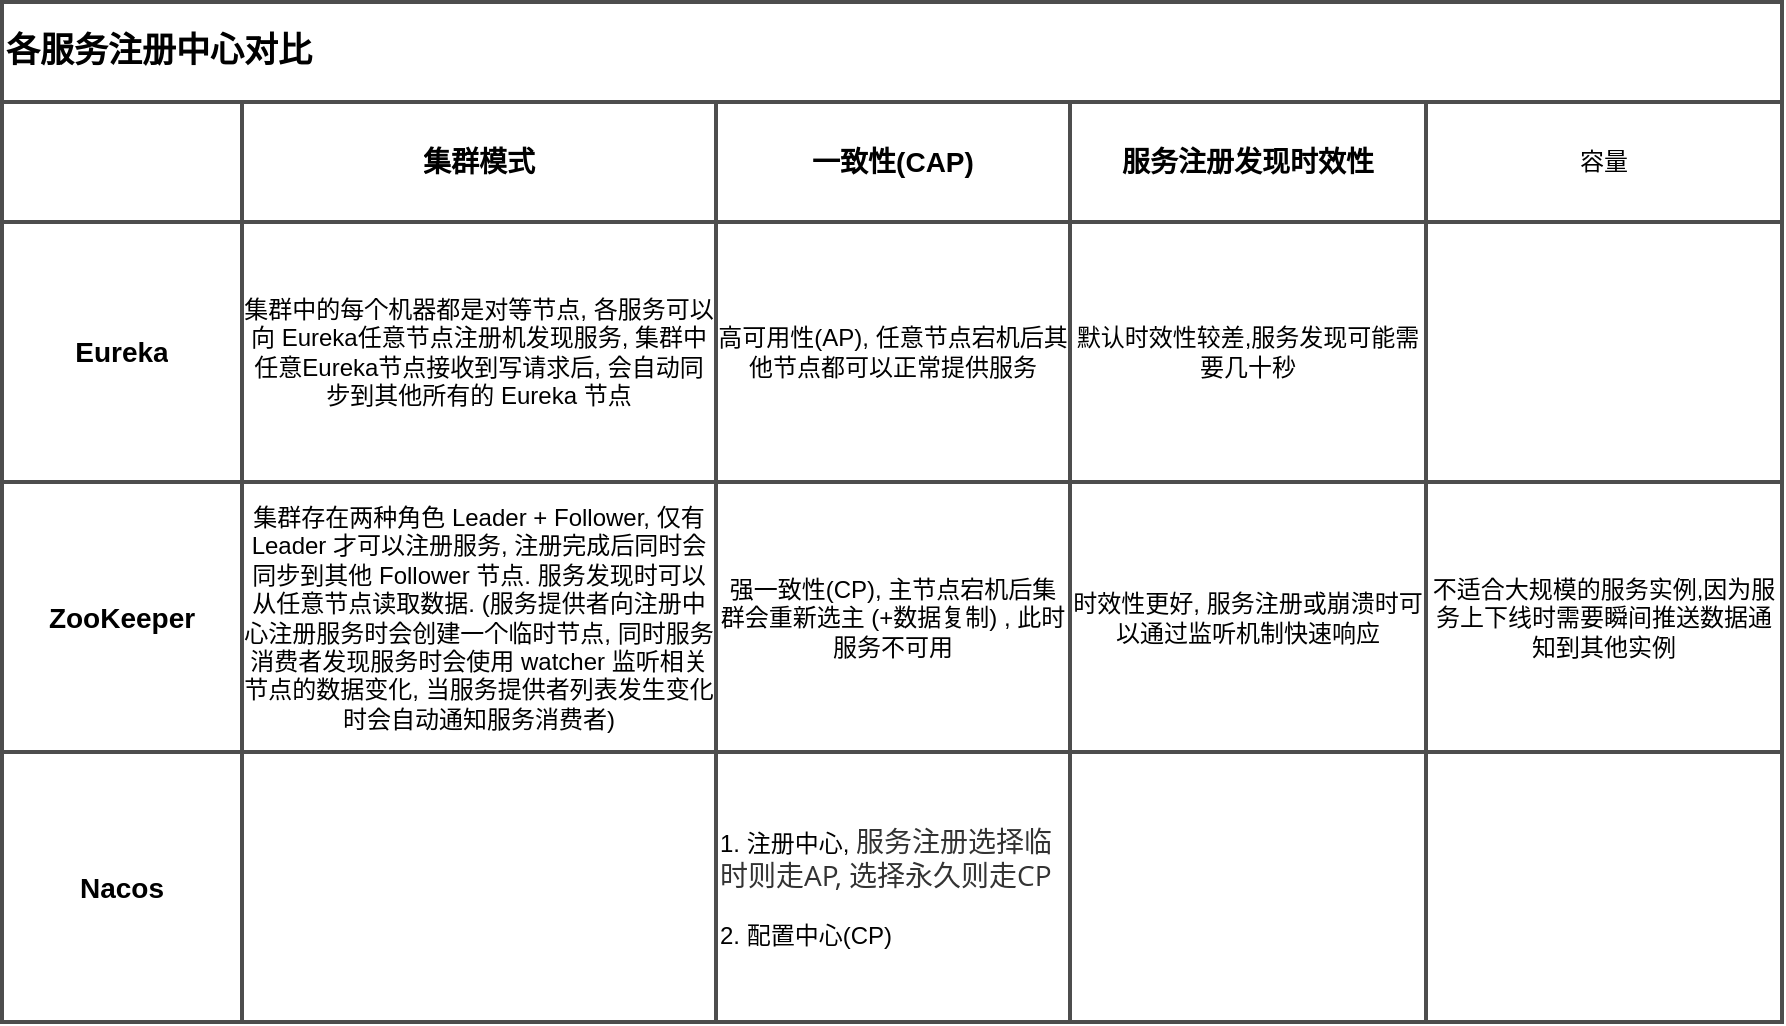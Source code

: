 <mxfile version="14.1.8" type="device" pages="2"><diagram id="kRw7cM3X4UHfkaxSUSuG" name="注册中心对比"><mxGraphModel dx="473" dy="345" grid="1" gridSize="10" guides="1" tooltips="1" connect="1" arrows="1" fold="1" page="1" pageScale="1" pageWidth="850" pageHeight="1100" math="0" shadow="0"><root><mxCell id="0"/><mxCell id="1" parent="0"/><mxCell id="LdmUbJwT6B3DBPml8lAT-1" value="各服务注册中心对比" style="shape=table;html=1;whiteSpace=wrap;startSize=50;container=1;collapsible=0;childLayout=tableLayout;fontStyle=1;align=left;fontSize=17;strokeWidth=2;strokeColor=#4D4D4D;" vertex="1" parent="1"><mxGeometry x="80" y="110" width="890" height="510" as="geometry"/></mxCell><mxCell id="LdmUbJwT6B3DBPml8lAT-2" value="" style="shape=partialRectangle;html=1;whiteSpace=wrap;collapsible=0;dropTarget=0;pointerEvents=0;fillColor=none;top=0;left=0;bottom=0;right=0;points=[[0,0.5],[1,0.5]];portConstraint=eastwest;" vertex="1" parent="LdmUbJwT6B3DBPml8lAT-1"><mxGeometry y="50" width="890" height="60" as="geometry"/></mxCell><mxCell id="LdmUbJwT6B3DBPml8lAT-3" value="" style="shape=partialRectangle;html=1;whiteSpace=wrap;connectable=0;fillColor=none;top=0;left=0;bottom=0;right=0;overflow=hidden;" vertex="1" parent="LdmUbJwT6B3DBPml8lAT-2"><mxGeometry width="120" height="60" as="geometry"/></mxCell><mxCell id="LdmUbJwT6B3DBPml8lAT-4" value="集群模式" style="shape=partialRectangle;html=1;whiteSpace=wrap;connectable=0;fillColor=none;top=0;left=0;bottom=0;right=0;overflow=hidden;fontStyle=1;fontSize=14;" vertex="1" parent="LdmUbJwT6B3DBPml8lAT-2"><mxGeometry x="120" width="237" height="60" as="geometry"/></mxCell><mxCell id="LdmUbJwT6B3DBPml8lAT-5" value="一致性(CAP)" style="shape=partialRectangle;html=1;whiteSpace=wrap;connectable=0;fillColor=none;top=0;left=0;bottom=0;right=0;overflow=hidden;fontStyle=1;fontSize=14;" vertex="1" parent="LdmUbJwT6B3DBPml8lAT-2"><mxGeometry x="357" width="177" height="60" as="geometry"/></mxCell><mxCell id="LdmUbJwT6B3DBPml8lAT-17" value="服务注册发现时效性" style="shape=partialRectangle;html=1;whiteSpace=wrap;connectable=0;fillColor=none;top=0;left=0;bottom=0;right=0;overflow=hidden;fontStyle=1;fontSize=14;" vertex="1" parent="LdmUbJwT6B3DBPml8lAT-2"><mxGeometry x="534" width="178" height="60" as="geometry"/></mxCell><mxCell id="LdmUbJwT6B3DBPml8lAT-14" value="容量" style="shape=partialRectangle;html=1;whiteSpace=wrap;connectable=0;fillColor=none;top=0;left=0;bottom=0;right=0;overflow=hidden;" vertex="1" parent="LdmUbJwT6B3DBPml8lAT-2"><mxGeometry x="712" width="178" height="60" as="geometry"/></mxCell><mxCell id="LdmUbJwT6B3DBPml8lAT-6" value="" style="shape=partialRectangle;html=1;whiteSpace=wrap;collapsible=0;dropTarget=0;pointerEvents=0;fillColor=none;top=0;left=0;bottom=0;right=0;points=[[0,0.5],[1,0.5]];portConstraint=eastwest;" vertex="1" parent="LdmUbJwT6B3DBPml8lAT-1"><mxGeometry y="110" width="890" height="130" as="geometry"/></mxCell><mxCell id="LdmUbJwT6B3DBPml8lAT-7" value="Eureka" style="shape=partialRectangle;html=1;whiteSpace=wrap;connectable=0;fillColor=none;top=0;left=0;bottom=0;right=0;overflow=hidden;fontStyle=1;fontSize=14;" vertex="1" parent="LdmUbJwT6B3DBPml8lAT-6"><mxGeometry width="120" height="130" as="geometry"/></mxCell><mxCell id="LdmUbJwT6B3DBPml8lAT-8" value="集群中的每个机器都是对等节点, 各服务可以向 Eureka任意节点注册机发现服务, 集群中任意Eureka节点接收到写请求后, 会自动同步到其他所有的 Eureka 节点" style="shape=partialRectangle;html=1;whiteSpace=wrap;connectable=0;fillColor=none;top=0;left=0;bottom=0;right=0;overflow=hidden;" vertex="1" parent="LdmUbJwT6B3DBPml8lAT-6"><mxGeometry x="120" width="237" height="130" as="geometry"/></mxCell><mxCell id="LdmUbJwT6B3DBPml8lAT-9" value="高可用性(AP), 任意节点宕机后其他节点都可以正常提供服务" style="shape=partialRectangle;html=1;whiteSpace=wrap;connectable=0;fillColor=none;top=0;left=0;bottom=0;right=0;overflow=hidden;" vertex="1" parent="LdmUbJwT6B3DBPml8lAT-6"><mxGeometry x="357" width="177" height="130" as="geometry"/></mxCell><mxCell id="LdmUbJwT6B3DBPml8lAT-18" value="默认时效性较差,服务发现可能需要几十秒" style="shape=partialRectangle;html=1;whiteSpace=wrap;connectable=0;fillColor=none;top=0;left=0;bottom=0;right=0;overflow=hidden;" vertex="1" parent="LdmUbJwT6B3DBPml8lAT-6"><mxGeometry x="534" width="178" height="130" as="geometry"/></mxCell><mxCell id="LdmUbJwT6B3DBPml8lAT-15" style="shape=partialRectangle;html=1;whiteSpace=wrap;connectable=0;fillColor=none;top=0;left=0;bottom=0;right=0;overflow=hidden;" vertex="1" parent="LdmUbJwT6B3DBPml8lAT-6"><mxGeometry x="712" width="178" height="130" as="geometry"/></mxCell><mxCell id="LdmUbJwT6B3DBPml8lAT-10" value="" style="shape=partialRectangle;html=1;whiteSpace=wrap;collapsible=0;dropTarget=0;pointerEvents=0;fillColor=none;top=0;left=0;bottom=0;right=0;points=[[0,0.5],[1,0.5]];portConstraint=eastwest;" vertex="1" parent="LdmUbJwT6B3DBPml8lAT-1"><mxGeometry y="240" width="890" height="135" as="geometry"/></mxCell><mxCell id="LdmUbJwT6B3DBPml8lAT-11" value="ZooKeeper" style="shape=partialRectangle;html=1;whiteSpace=wrap;connectable=0;fillColor=none;top=0;left=0;bottom=0;right=0;overflow=hidden;fontSize=14;fontStyle=1" vertex="1" parent="LdmUbJwT6B3DBPml8lAT-10"><mxGeometry width="120" height="135" as="geometry"/></mxCell><mxCell id="LdmUbJwT6B3DBPml8lAT-12" value="集群存在两种角色 Leader + Follower, 仅有 Leader 才可以注册服务, 注册完成后同时会同步到其他 Follower 节点. 服务发现时可以从任意节点读取数据. (服务提供者向注册中心注册服务时会创建一个临时节点, 同时服务消费者发现服务时会使用 watcher 监听相关节点的数据变化, 当服务提供者列表发生变化时会自动通知服务消费者)" style="shape=partialRectangle;html=1;whiteSpace=wrap;connectable=0;fillColor=none;top=0;left=0;bottom=0;right=0;overflow=hidden;" vertex="1" parent="LdmUbJwT6B3DBPml8lAT-10"><mxGeometry x="120" width="237" height="135" as="geometry"/></mxCell><mxCell id="LdmUbJwT6B3DBPml8lAT-13" value="强一致性(CP), 主节点宕机后集群会重新选主 (+数据复制) , 此时服务不可用" style="shape=partialRectangle;html=1;whiteSpace=wrap;connectable=0;fillColor=none;top=0;left=0;bottom=0;right=0;overflow=hidden;" vertex="1" parent="LdmUbJwT6B3DBPml8lAT-10"><mxGeometry x="357" width="177" height="135" as="geometry"/></mxCell><mxCell id="LdmUbJwT6B3DBPml8lAT-19" value="时效性更好, 服务注册或崩溃时可以通过监听机制快速响应" style="shape=partialRectangle;html=1;whiteSpace=wrap;connectable=0;fillColor=none;top=0;left=0;bottom=0;right=0;overflow=hidden;" vertex="1" parent="LdmUbJwT6B3DBPml8lAT-10"><mxGeometry x="534" width="178" height="135" as="geometry"/></mxCell><mxCell id="LdmUbJwT6B3DBPml8lAT-16" value="不适合大规模的服务实例,因为服务上下线时需要瞬间推送数据通知到其他实例" style="shape=partialRectangle;html=1;whiteSpace=wrap;connectable=0;fillColor=none;top=0;left=0;bottom=0;right=0;overflow=hidden;" vertex="1" parent="LdmUbJwT6B3DBPml8lAT-10"><mxGeometry x="712" width="178" height="135" as="geometry"/></mxCell><mxCell id="LdmUbJwT6B3DBPml8lAT-20" style="shape=partialRectangle;html=1;whiteSpace=wrap;collapsible=0;dropTarget=0;pointerEvents=0;fillColor=none;top=0;left=0;bottom=0;right=0;points=[[0,0.5],[1,0.5]];portConstraint=eastwest;" vertex="1" parent="LdmUbJwT6B3DBPml8lAT-1"><mxGeometry y="375" width="890" height="135" as="geometry"/></mxCell><mxCell id="LdmUbJwT6B3DBPml8lAT-21" value="Nacos" style="shape=partialRectangle;html=1;whiteSpace=wrap;connectable=0;fillColor=none;top=0;left=0;bottom=0;right=0;overflow=hidden;fontSize=14;fontStyle=1" vertex="1" parent="LdmUbJwT6B3DBPml8lAT-20"><mxGeometry width="120" height="135" as="geometry"/></mxCell><mxCell id="LdmUbJwT6B3DBPml8lAT-22" style="shape=partialRectangle;html=1;whiteSpace=wrap;connectable=0;fillColor=none;top=0;left=0;bottom=0;right=0;overflow=hidden;" vertex="1" parent="LdmUbJwT6B3DBPml8lAT-20"><mxGeometry x="120" width="237" height="135" as="geometry"/></mxCell><mxCell id="LdmUbJwT6B3DBPml8lAT-23" value="1. 注册中心,&amp;nbsp;&lt;span style=&quot;color: rgb(51 , 51 , 51) ; font-family: &amp;#34;open sans&amp;#34; , sans-serif ; font-size: 14px ; background-color: rgb(255 , 255 , 255)&quot;&gt;服务注册选择临时则走AP, 选择永久则走CP&lt;/span&gt;&lt;br&gt;&lt;br&gt;2. 配置中心(CP)" style="shape=partialRectangle;html=1;whiteSpace=wrap;connectable=0;fillColor=none;top=0;left=0;bottom=0;right=0;overflow=hidden;align=left;" vertex="1" parent="LdmUbJwT6B3DBPml8lAT-20"><mxGeometry x="357" width="177" height="135" as="geometry"/></mxCell><mxCell id="LdmUbJwT6B3DBPml8lAT-24" style="shape=partialRectangle;html=1;whiteSpace=wrap;connectable=0;fillColor=none;top=0;left=0;bottom=0;right=0;overflow=hidden;" vertex="1" parent="LdmUbJwT6B3DBPml8lAT-20"><mxGeometry x="534" width="178" height="135" as="geometry"/></mxCell><mxCell id="LdmUbJwT6B3DBPml8lAT-25" style="shape=partialRectangle;html=1;whiteSpace=wrap;connectable=0;fillColor=none;top=0;left=0;bottom=0;right=0;overflow=hidden;" vertex="1" parent="LdmUbJwT6B3DBPml8lAT-20"><mxGeometry x="712" width="178" height="135" as="geometry"/></mxCell></root></mxGraphModel></diagram><diagram id="wE0yyuz3Qu7EaQKDD6G_" name="Eureka 内部机制"><mxGraphModel dx="994" dy="725" grid="1" gridSize="10" guides="1" tooltips="1" connect="1" arrows="1" fold="1" page="1" pageScale="1" pageWidth="850" pageHeight="1100" math="0" shadow="0"><root><mxCell id="8bjAOmehQ7RUQTo-V6dw-0"/><mxCell id="8bjAOmehQ7RUQTo-V6dw-1" parent="8bjAOmehQ7RUQTo-V6dw-0"/><mxCell id="8bjAOmehQ7RUQTo-V6dw-2" value="&lt;h1&gt;服务注册流程&lt;/h1&gt;&lt;p&gt;1. 服务提供者启动后向 Eureka 注册服务, 同时启动心跳服务每隔 30 秒向 Eureka 发送心跳以确保服务正常&lt;/p&gt;&lt;p&gt;2. Eureka 接收到服务提供者注册的服务后, 会在本地注册表记录服务信息,同时同步到 ReadWriteCache (&lt;font color=&quot;#ff3333&quot;&gt;默认 180 秒自动过期&lt;/font&gt;), 服务提供者在当前节点注册完成后会将该信息同步到其他各个 Eureka节点&lt;/p&gt;&lt;p&gt;3. Eureka 会启动定时任务将 ReadWriteCache 定时同步到 ReadOnlyCache, 以便服务消费者可以正常访问&lt;/p&gt;&lt;p&gt;&lt;span&gt;4. 服务消费者会每隔 30 秒从 ReadOnlyCache&amp;nbsp; 拉取一次服务注册表的信息, 若 ReadOnlyCache 没有则从 ReadWriteCache 中获取, 再没有则从服务注册表中获取.&lt;/span&gt;&lt;/p&gt;&lt;p&gt;&lt;span&gt;5. 服务消费者首次从 Eureka 拉取全量数据, 此后便增量拉取. 此后每次拉取时都会带上服务端全量数据的 hashcode, 若 Eureka 的 hashcode 与本地 hashcode 不一致则会开启全量拉取&lt;/span&gt;&lt;/p&gt;" style="text;html=1;strokeColor=none;fillColor=none;spacing=5;spacingTop=-20;whiteSpace=wrap;overflow=hidden;rounded=0;fontSize=14;align=left;" vertex="1" parent="8bjAOmehQ7RUQTo-V6dw-1"><mxGeometry x="40" y="30" width="430" height="350" as="geometry"/></mxCell><mxCell id="8bjAOmehQ7RUQTo-V6dw-4" value="Eureka" style="rounded=1;whiteSpace=wrap;html=1;strokeColor=#d6b656;strokeWidth=2;fontSize=21;align=center;verticalAlign=top;fillColor=#fff2cc;" vertex="1" parent="8bjAOmehQ7RUQTo-V6dw-1"><mxGeometry x="410" y="440" width="420" height="390" as="geometry"/></mxCell><mxCell id="8bjAOmehQ7RUQTo-V6dw-15" style="edgeStyle=orthogonalEdgeStyle;rounded=0;orthogonalLoop=1;jettySize=auto;html=1;exitX=0;exitY=0.5;exitDx=0;exitDy=0;entryX=0.5;entryY=0;entryDx=0;entryDy=0;fontSize=14;" edge="1" parent="8bjAOmehQ7RUQTo-V6dw-1" source="8bjAOmehQ7RUQTo-V6dw-5" target="8bjAOmehQ7RUQTo-V6dw-14"><mxGeometry relative="1" as="geometry"/></mxCell><mxCell id="8bjAOmehQ7RUQTo-V6dw-16" value="每隔 30 秒拉取一次" style="edgeLabel;html=1;align=center;verticalAlign=middle;resizable=0;points=[];fontSize=14;" vertex="1" connectable="0" parent="8bjAOmehQ7RUQTo-V6dw-15"><mxGeometry x="0.503" y="-2" relative="1" as="geometry"><mxPoint as="offset"/></mxGeometry></mxCell><mxCell id="8bjAOmehQ7RUQTo-V6dw-5" value="ReadOnlyCache" style="rounded=1;whiteSpace=wrap;html=1;strokeColor=#4D4D4D;strokeWidth=2;fontSize=14;align=center;" vertex="1" parent="8bjAOmehQ7RUQTo-V6dw-1"><mxGeometry x="460" y="520" width="120" height="60" as="geometry"/></mxCell><mxCell id="8bjAOmehQ7RUQTo-V6dw-13" style="edgeStyle=orthogonalEdgeStyle;rounded=0;orthogonalLoop=1;jettySize=auto;html=1;exitX=0.5;exitY=0;exitDx=0;exitDy=0;entryX=0.5;entryY=1;entryDx=0;entryDy=0;fontSize=14;" edge="1" parent="8bjAOmehQ7RUQTo-V6dw-1" source="8bjAOmehQ7RUQTo-V6dw-6" target="8bjAOmehQ7RUQTo-V6dw-5"><mxGeometry relative="1" as="geometry"/></mxCell><mxCell id="8bjAOmehQ7RUQTo-V6dw-25" value="定时同步" style="edgeLabel;html=1;align=center;verticalAlign=middle;resizable=0;points=[];fontSize=14;" vertex="1" connectable="0" parent="8bjAOmehQ7RUQTo-V6dw-13"><mxGeometry x="0.114" relative="1" as="geometry"><mxPoint as="offset"/></mxGeometry></mxCell><mxCell id="8bjAOmehQ7RUQTo-V6dw-6" value="ReadWriteCache" style="rounded=1;whiteSpace=wrap;html=1;strokeColor=#4D4D4D;strokeWidth=2;fontSize=14;align=center;" vertex="1" parent="8bjAOmehQ7RUQTo-V6dw-1"><mxGeometry x="460" y="650" width="120" height="60" as="geometry"/></mxCell><mxCell id="8bjAOmehQ7RUQTo-V6dw-8" style="edgeStyle=orthogonalEdgeStyle;rounded=0;orthogonalLoop=1;jettySize=auto;html=1;exitX=0;exitY=0.5;exitDx=0;exitDy=0;entryX=1;entryY=0.5;entryDx=0;entryDy=0;fontSize=14;" edge="1" parent="8bjAOmehQ7RUQTo-V6dw-1" source="8bjAOmehQ7RUQTo-V6dw-7" target="8bjAOmehQ7RUQTo-V6dw-6"><mxGeometry relative="1" as="geometry"/></mxCell><mxCell id="8bjAOmehQ7RUQTo-V6dw-12" value="立马同步" style="edgeLabel;html=1;align=center;verticalAlign=middle;resizable=0;points=[];fontSize=14;" vertex="1" connectable="0" parent="8bjAOmehQ7RUQTo-V6dw-8"><mxGeometry x="0.044" relative="1" as="geometry"><mxPoint as="offset"/></mxGeometry></mxCell><mxCell id="8bjAOmehQ7RUQTo-V6dw-7" value="服务注册表" style="rounded=1;whiteSpace=wrap;html=1;strokeColor=#4D4D4D;strokeWidth=2;fontSize=14;align=center;" vertex="1" parent="8bjAOmehQ7RUQTo-V6dw-1"><mxGeometry x="674" y="650" width="120" height="60" as="geometry"/></mxCell><mxCell id="8bjAOmehQ7RUQTo-V6dw-10" style="edgeStyle=orthogonalEdgeStyle;rounded=0;orthogonalLoop=1;jettySize=auto;html=1;exitX=0.5;exitY=0;exitDx=0;exitDy=0;entryX=1;entryY=0.5;entryDx=0;entryDy=0;fontSize=14;" edge="1" parent="8bjAOmehQ7RUQTo-V6dw-1" source="8bjAOmehQ7RUQTo-V6dw-9" target="8bjAOmehQ7RUQTo-V6dw-7"><mxGeometry relative="1" as="geometry"/></mxCell><mxCell id="8bjAOmehQ7RUQTo-V6dw-11" value="注册服务" style="edgeLabel;html=1;align=center;verticalAlign=middle;resizable=0;points=[];fontSize=14;" vertex="1" connectable="0" parent="8bjAOmehQ7RUQTo-V6dw-10"><mxGeometry x="0.183" y="1" relative="1" as="geometry"><mxPoint x="-8" y="9" as="offset"/></mxGeometry></mxCell><mxCell id="8bjAOmehQ7RUQTo-V6dw-26" style="edgeStyle=orthogonalEdgeStyle;rounded=0;orthogonalLoop=1;jettySize=auto;html=1;exitX=0.75;exitY=0;exitDx=0;exitDy=0;entryX=1;entryY=0.133;entryDx=0;entryDy=0;entryPerimeter=0;fontSize=14;" edge="1" parent="8bjAOmehQ7RUQTo-V6dw-1" source="8bjAOmehQ7RUQTo-V6dw-9" target="8bjAOmehQ7RUQTo-V6dw-7"><mxGeometry relative="1" as="geometry"/></mxCell><mxCell id="8bjAOmehQ7RUQTo-V6dw-27" value="每隔 30 秒发送一次心跳" style="edgeLabel;html=1;align=center;verticalAlign=middle;resizable=0;points=[];fontSize=14;" vertex="1" connectable="0" parent="8bjAOmehQ7RUQTo-V6dw-26"><mxGeometry x="0.212" y="-4" relative="1" as="geometry"><mxPoint x="15" y="-13.99" as="offset"/></mxGeometry></mxCell><mxCell id="8bjAOmehQ7RUQTo-V6dw-9" value="服务提供者1" style="rounded=1;whiteSpace=wrap;html=1;strokeColor=#4D4D4D;strokeWidth=2;fontSize=14;align=center;" vertex="1" parent="8bjAOmehQ7RUQTo-V6dw-1"><mxGeometry x="860" y="730" width="120" height="60" as="geometry"/></mxCell><mxCell id="8bjAOmehQ7RUQTo-V6dw-14" value="服务消费者" style="rounded=1;whiteSpace=wrap;html=1;strokeColor=#4D4D4D;strokeWidth=2;fontSize=14;align=center;" vertex="1" parent="8bjAOmehQ7RUQTo-V6dw-1"><mxGeometry x="230" y="690" width="120" height="60" as="geometry"/></mxCell><mxCell id="8bjAOmehQ7RUQTo-V6dw-17" value="服务提供者1" style="rounded=1;whiteSpace=wrap;html=1;strokeColor=#4D4D4D;strokeWidth=2;fontSize=14;align=center;" vertex="1" parent="8bjAOmehQ7RUQTo-V6dw-1"><mxGeometry x="870" y="740" width="120" height="60" as="geometry"/></mxCell><mxCell id="8bjAOmehQ7RUQTo-V6dw-18" value="服务提供者1.2.3..." style="rounded=1;whiteSpace=wrap;html=1;strokeColor=#82b366;strokeWidth=2;fontSize=14;align=center;fillColor=#d5e8d4;" vertex="1" parent="8bjAOmehQ7RUQTo-V6dw-1"><mxGeometry x="880" y="750" width="120" height="60" as="geometry"/></mxCell><mxCell id="8bjAOmehQ7RUQTo-V6dw-20" value="服务消费者" style="rounded=1;whiteSpace=wrap;html=1;strokeColor=#4D4D4D;strokeWidth=2;fontSize=14;align=center;" vertex="1" parent="8bjAOmehQ7RUQTo-V6dw-1"><mxGeometry x="240" y="700" width="120" height="60" as="geometry"/></mxCell><mxCell id="8bjAOmehQ7RUQTo-V6dw-21" value="服务消费者1.2.3..." style="rounded=1;whiteSpace=wrap;html=1;strokeColor=#6c8ebf;strokeWidth=2;fontSize=14;align=center;fillColor=#dae8fc;" vertex="1" parent="8bjAOmehQ7RUQTo-V6dw-1"><mxGeometry x="250" y="710" width="120" height="60" as="geometry"/></mxCell><mxCell id="8bjAOmehQ7RUQTo-V6dw-24" style="edgeStyle=orthogonalEdgeStyle;rounded=0;orthogonalLoop=1;jettySize=auto;html=1;exitX=0.5;exitY=0;exitDx=0;exitDy=0;entryX=0.5;entryY=1;entryDx=0;entryDy=0;fontSize=14;" edge="1" parent="8bjAOmehQ7RUQTo-V6dw-1" source="8bjAOmehQ7RUQTo-V6dw-23" target="8bjAOmehQ7RUQTo-V6dw-6"><mxGeometry relative="1" as="geometry"/></mxCell><mxCell id="8bjAOmehQ7RUQTo-V6dw-23" value="定时同步线程" style="ellipse;whiteSpace=wrap;html=1;aspect=fixed;strokeColor=#4D4D4D;strokeWidth=2;fontSize=14;align=center;" vertex="1" parent="8bjAOmehQ7RUQTo-V6dw-1"><mxGeometry x="490" y="740" width="60" height="60" as="geometry"/></mxCell><mxCell id="8bjAOmehQ7RUQTo-V6dw-29" style="edgeStyle=orthogonalEdgeStyle;rounded=0;orthogonalLoop=1;jettySize=auto;html=1;exitX=0.5;exitY=1;exitDx=0;exitDy=0;entryX=0.5;entryY=0;entryDx=0;entryDy=0;fontSize=14;" edge="1" parent="8bjAOmehQ7RUQTo-V6dw-1" source="8bjAOmehQ7RUQTo-V6dw-28" target="8bjAOmehQ7RUQTo-V6dw-7"><mxGeometry relative="1" as="geometry"/></mxCell><mxCell id="8bjAOmehQ7RUQTo-V6dw-28" value="定时检查线程" style="ellipse;whiteSpace=wrap;html=1;aspect=fixed;strokeColor=#4D4D4D;strokeWidth=2;fontSize=14;align=center;fontColor=#FF3333;" vertex="1" parent="8bjAOmehQ7RUQTo-V6dw-1"><mxGeometry x="704" y="550" width="60" height="60" as="geometry"/></mxCell><mxCell id="8bjAOmehQ7RUQTo-V6dw-30" value="若发现某个服务在 90 秒内没有收到心跳则在服务注册表及 ReadWrite缓存中移除该服务" style="text;html=1;strokeColor=none;fillColor=none;align=center;verticalAlign=middle;whiteSpace=wrap;rounded=0;fontSize=12;fontColor=#FF3333;" vertex="1" parent="8bjAOmehQ7RUQTo-V6dw-1"><mxGeometry x="669" y="480" width="130" height="50" as="geometry"/></mxCell><mxCell id="8bjAOmehQ7RUQTo-V6dw-31" value="&lt;h1&gt;服务故障流程&lt;/h1&gt;&lt;p&gt;1. 每个Eureka 都会启动一个定时检查服务, 用于检查某个服务接收心跳的时间是否已超过 90 秒, 若超过则将该服务在服务注册表及 ReadWriteCache中移除&lt;/p&gt;" style="text;html=1;strokeColor=none;fillColor=none;spacing=5;spacingTop=-20;whiteSpace=wrap;overflow=hidden;rounded=0;fontSize=14;align=left;" vertex="1" parent="8bjAOmehQ7RUQTo-V6dw-1"><mxGeometry x="530" y="40" width="430" height="170" as="geometry"/></mxCell></root></mxGraphModel></diagram></mxfile>